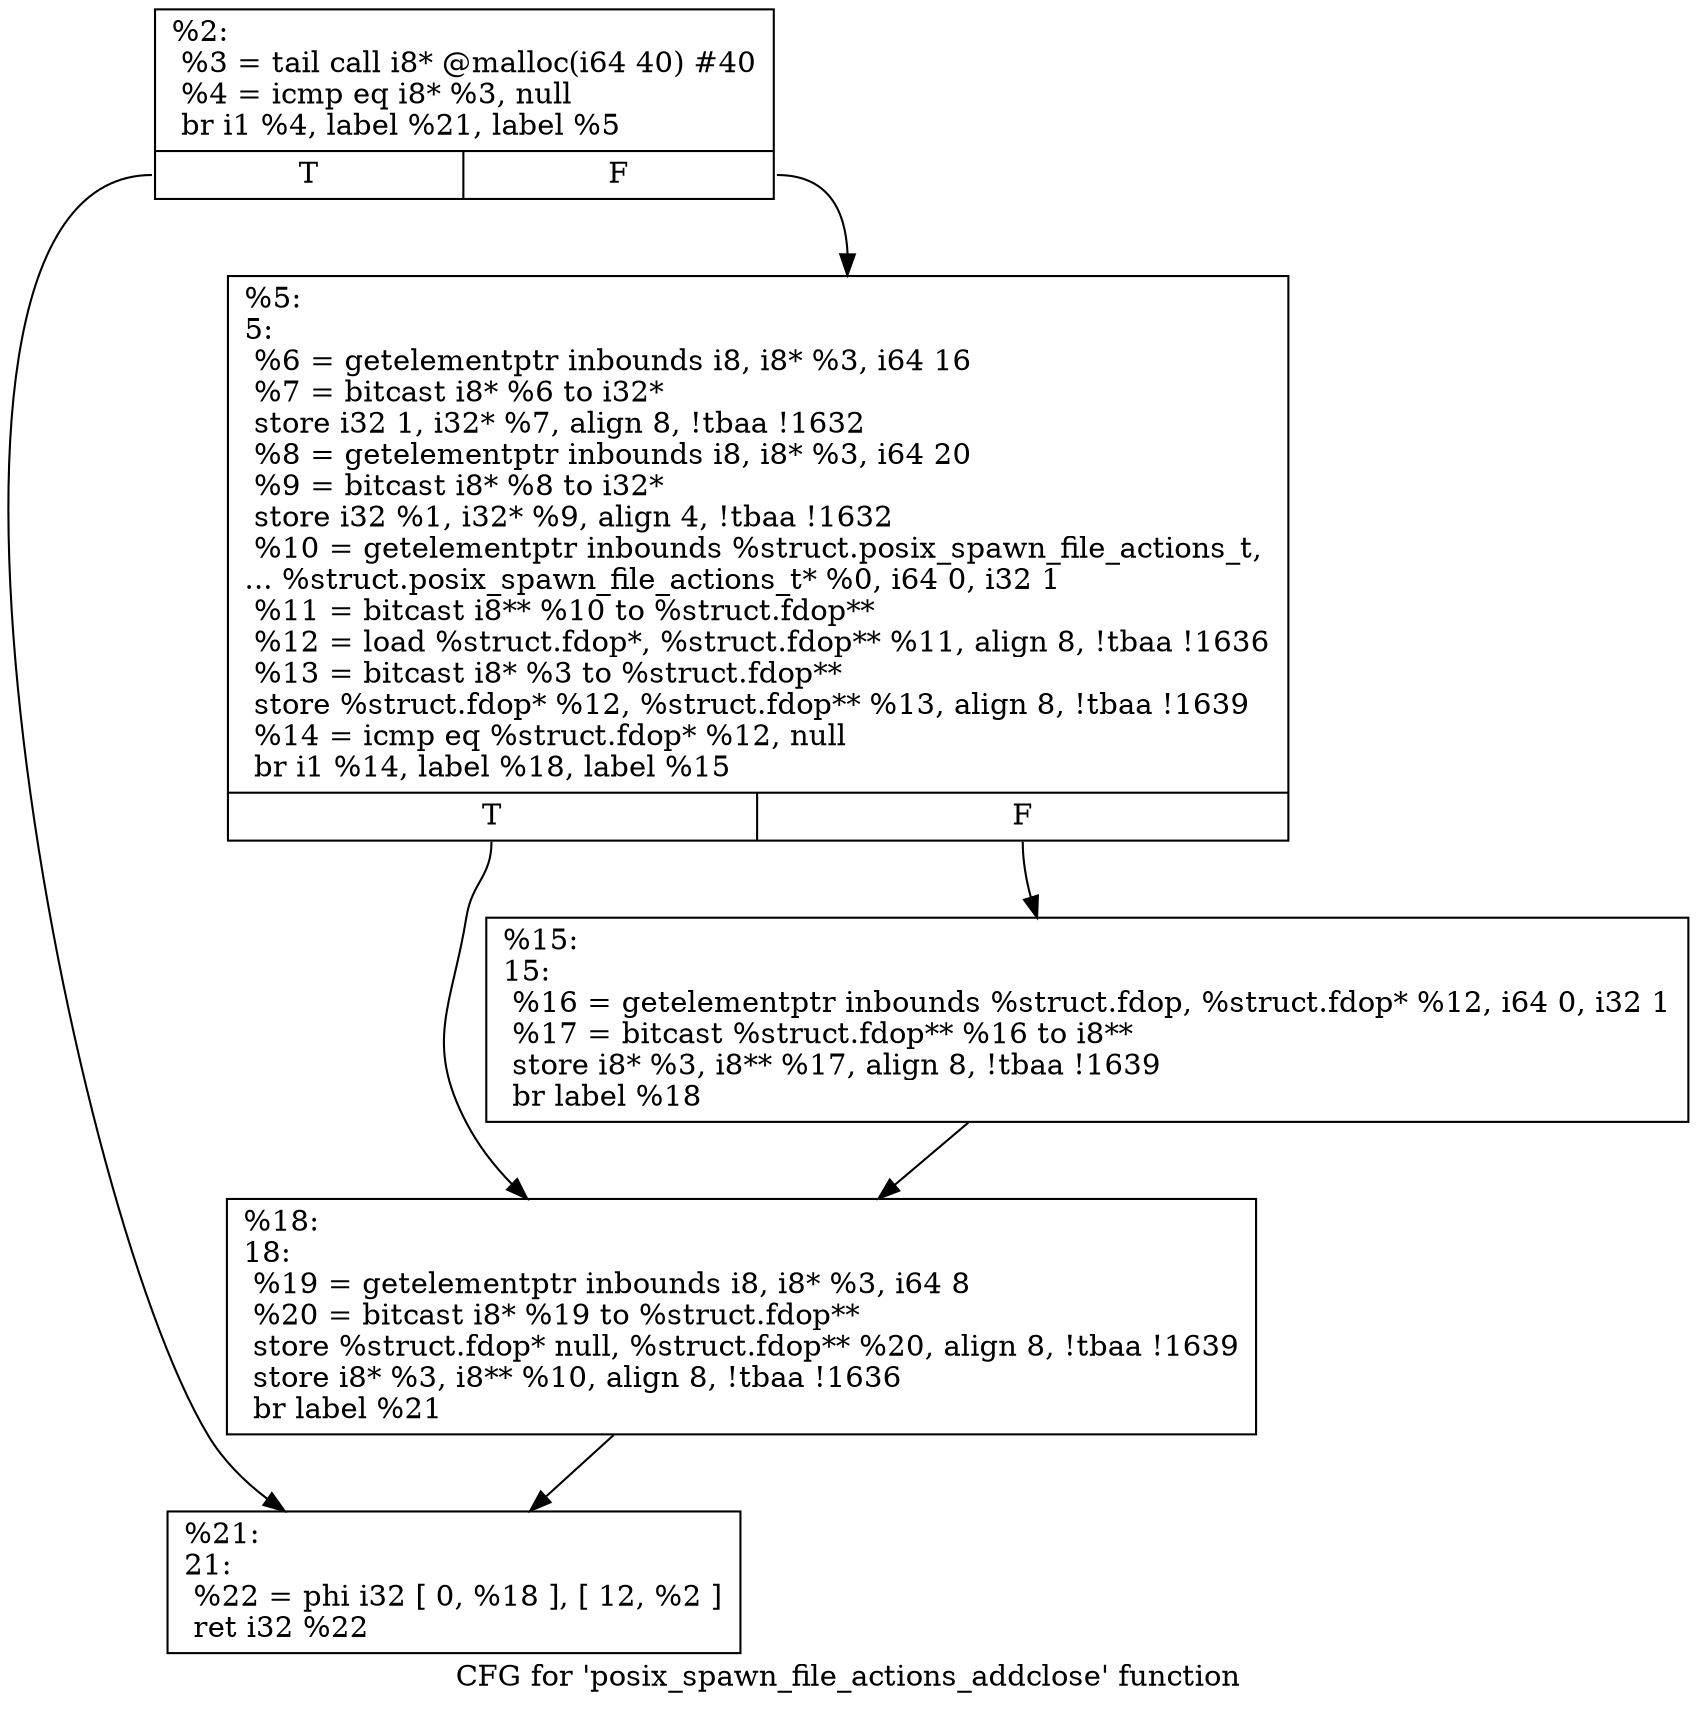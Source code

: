 digraph "CFG for 'posix_spawn_file_actions_addclose' function" {
	label="CFG for 'posix_spawn_file_actions_addclose' function";

	Node0x1ea9890 [shape=record,label="{%2:\l  %3 = tail call i8* @malloc(i64 40) #40\l  %4 = icmp eq i8* %3, null\l  br i1 %4, label %21, label %5\l|{<s0>T|<s1>F}}"];
	Node0x1ea9890:s0 -> Node0x1ea9a30;
	Node0x1ea9890:s1 -> Node0x1ea9940;
	Node0x1ea9940 [shape=record,label="{%5:\l5:                                                \l  %6 = getelementptr inbounds i8, i8* %3, i64 16\l  %7 = bitcast i8* %6 to i32*\l  store i32 1, i32* %7, align 8, !tbaa !1632\l  %8 = getelementptr inbounds i8, i8* %3, i64 20\l  %9 = bitcast i8* %8 to i32*\l  store i32 %1, i32* %9, align 4, !tbaa !1632\l  %10 = getelementptr inbounds %struct.posix_spawn_file_actions_t,\l... %struct.posix_spawn_file_actions_t* %0, i64 0, i32 1\l  %11 = bitcast i8** %10 to %struct.fdop**\l  %12 = load %struct.fdop*, %struct.fdop** %11, align 8, !tbaa !1636\l  %13 = bitcast i8* %3 to %struct.fdop**\l  store %struct.fdop* %12, %struct.fdop** %13, align 8, !tbaa !1639\l  %14 = icmp eq %struct.fdop* %12, null\l  br i1 %14, label %18, label %15\l|{<s0>T|<s1>F}}"];
	Node0x1ea9940:s0 -> Node0x1ea99e0;
	Node0x1ea9940:s1 -> Node0x1ea9990;
	Node0x1ea9990 [shape=record,label="{%15:\l15:                                               \l  %16 = getelementptr inbounds %struct.fdop, %struct.fdop* %12, i64 0, i32 1\l  %17 = bitcast %struct.fdop** %16 to i8**\l  store i8* %3, i8** %17, align 8, !tbaa !1639\l  br label %18\l}"];
	Node0x1ea9990 -> Node0x1ea99e0;
	Node0x1ea99e0 [shape=record,label="{%18:\l18:                                               \l  %19 = getelementptr inbounds i8, i8* %3, i64 8\l  %20 = bitcast i8* %19 to %struct.fdop**\l  store %struct.fdop* null, %struct.fdop** %20, align 8, !tbaa !1639\l  store i8* %3, i8** %10, align 8, !tbaa !1636\l  br label %21\l}"];
	Node0x1ea99e0 -> Node0x1ea9a30;
	Node0x1ea9a30 [shape=record,label="{%21:\l21:                                               \l  %22 = phi i32 [ 0, %18 ], [ 12, %2 ]\l  ret i32 %22\l}"];
}
